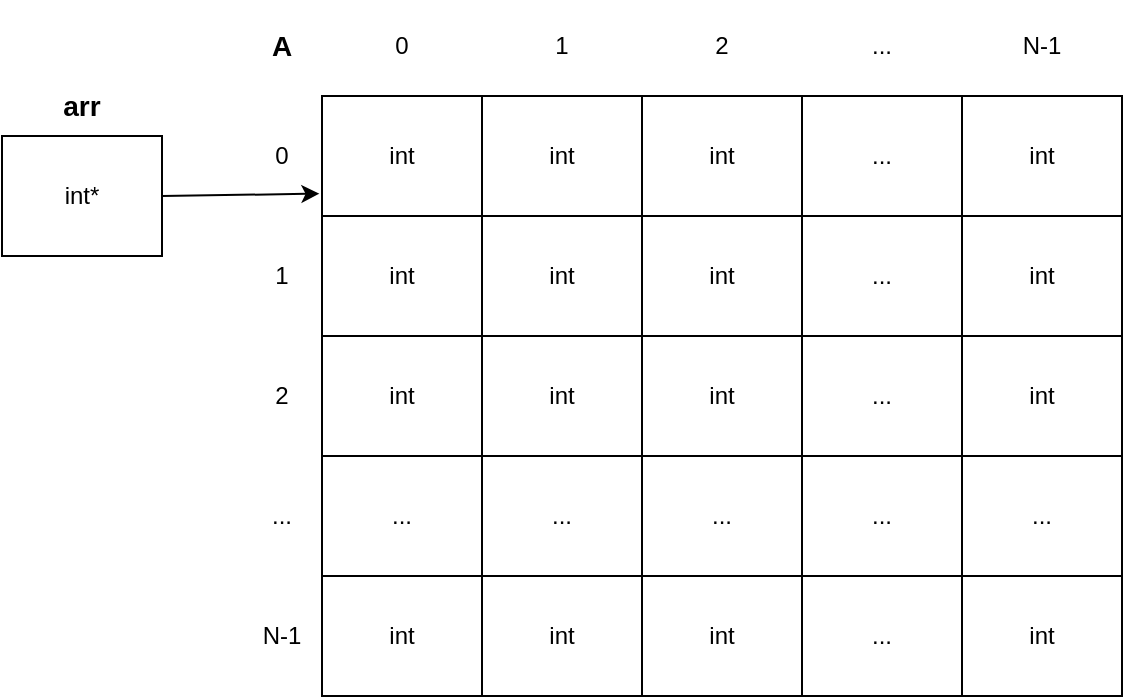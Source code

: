<mxfile version="21.3.8" type="github">
  <diagram name="Страница 1" id="xqyo1aCv6y1s4ilyNs6u">
    <mxGraphModel dx="789" dy="438" grid="1" gridSize="10" guides="1" tooltips="1" connect="1" arrows="1" fold="1" page="1" pageScale="1" pageWidth="827" pageHeight="1169" math="0" shadow="0">
      <root>
        <mxCell id="0" />
        <mxCell id="1" parent="0" />
        <mxCell id="ingsuzG6ATiphhRYlCw5-27" value="int" style="rounded=0;whiteSpace=wrap;html=1;" vertex="1" parent="1">
          <mxGeometry x="370" y="300" width="80" height="60" as="geometry" />
        </mxCell>
        <mxCell id="ingsuzG6ATiphhRYlCw5-28" value="int" style="rounded=0;whiteSpace=wrap;html=1;" vertex="1" parent="1">
          <mxGeometry x="610" y="300" width="80" height="60" as="geometry" />
        </mxCell>
        <mxCell id="ingsuzG6ATiphhRYlCw5-29" value="int" style="rounded=0;whiteSpace=wrap;html=1;" vertex="1" parent="1">
          <mxGeometry x="450" y="300" width="80" height="60" as="geometry" />
        </mxCell>
        <mxCell id="ingsuzG6ATiphhRYlCw5-30" value="int" style="rounded=0;whiteSpace=wrap;html=1;" vertex="1" parent="1">
          <mxGeometry x="290" y="300" width="80" height="60" as="geometry" />
        </mxCell>
        <mxCell id="ingsuzG6ATiphhRYlCw5-31" value="..." style="rounded=0;whiteSpace=wrap;html=1;" vertex="1" parent="1">
          <mxGeometry x="530" y="300" width="80" height="60" as="geometry" />
        </mxCell>
        <mxCell id="ingsuzG6ATiphhRYlCw5-32" value="int" style="rounded=0;whiteSpace=wrap;html=1;" vertex="1" parent="1">
          <mxGeometry x="370" y="360" width="80" height="60" as="geometry" />
        </mxCell>
        <mxCell id="ingsuzG6ATiphhRYlCw5-33" value="int" style="rounded=0;whiteSpace=wrap;html=1;" vertex="1" parent="1">
          <mxGeometry x="610" y="360" width="80" height="60" as="geometry" />
        </mxCell>
        <mxCell id="ingsuzG6ATiphhRYlCw5-34" value="int" style="rounded=0;whiteSpace=wrap;html=1;" vertex="1" parent="1">
          <mxGeometry x="450" y="360" width="80" height="60" as="geometry" />
        </mxCell>
        <mxCell id="ingsuzG6ATiphhRYlCw5-35" value="int" style="rounded=0;whiteSpace=wrap;html=1;" vertex="1" parent="1">
          <mxGeometry x="290" y="360" width="80" height="60" as="geometry" />
        </mxCell>
        <mxCell id="ingsuzG6ATiphhRYlCw5-36" value="..." style="rounded=0;whiteSpace=wrap;html=1;" vertex="1" parent="1">
          <mxGeometry x="530" y="360" width="80" height="60" as="geometry" />
        </mxCell>
        <mxCell id="ingsuzG6ATiphhRYlCw5-37" value="int" style="rounded=0;whiteSpace=wrap;html=1;" vertex="1" parent="1">
          <mxGeometry x="370" y="420" width="80" height="60" as="geometry" />
        </mxCell>
        <mxCell id="ingsuzG6ATiphhRYlCw5-38" value="int" style="rounded=0;whiteSpace=wrap;html=1;" vertex="1" parent="1">
          <mxGeometry x="610" y="420" width="80" height="60" as="geometry" />
        </mxCell>
        <mxCell id="ingsuzG6ATiphhRYlCw5-39" value="int" style="rounded=0;whiteSpace=wrap;html=1;" vertex="1" parent="1">
          <mxGeometry x="450" y="420" width="80" height="60" as="geometry" />
        </mxCell>
        <mxCell id="ingsuzG6ATiphhRYlCw5-40" value="int" style="rounded=0;whiteSpace=wrap;html=1;" vertex="1" parent="1">
          <mxGeometry x="290" y="420" width="80" height="60" as="geometry" />
        </mxCell>
        <mxCell id="ingsuzG6ATiphhRYlCw5-41" value="..." style="rounded=0;whiteSpace=wrap;html=1;" vertex="1" parent="1">
          <mxGeometry x="530" y="420" width="80" height="60" as="geometry" />
        </mxCell>
        <mxCell id="ingsuzG6ATiphhRYlCw5-42" value="..." style="rounded=0;whiteSpace=wrap;html=1;" vertex="1" parent="1">
          <mxGeometry x="370" y="480" width="80" height="60" as="geometry" />
        </mxCell>
        <mxCell id="ingsuzG6ATiphhRYlCw5-43" value="..." style="rounded=0;whiteSpace=wrap;html=1;" vertex="1" parent="1">
          <mxGeometry x="610" y="480" width="80" height="60" as="geometry" />
        </mxCell>
        <mxCell id="ingsuzG6ATiphhRYlCw5-44" value="..." style="rounded=0;whiteSpace=wrap;html=1;" vertex="1" parent="1">
          <mxGeometry x="450" y="480" width="80" height="60" as="geometry" />
        </mxCell>
        <mxCell id="ingsuzG6ATiphhRYlCw5-45" value="..." style="rounded=0;whiteSpace=wrap;html=1;" vertex="1" parent="1">
          <mxGeometry x="290" y="480" width="80" height="60" as="geometry" />
        </mxCell>
        <mxCell id="ingsuzG6ATiphhRYlCw5-46" value="..." style="rounded=0;whiteSpace=wrap;html=1;" vertex="1" parent="1">
          <mxGeometry x="530" y="480" width="80" height="60" as="geometry" />
        </mxCell>
        <mxCell id="ingsuzG6ATiphhRYlCw5-47" value="int" style="rounded=0;whiteSpace=wrap;html=1;" vertex="1" parent="1">
          <mxGeometry x="370" y="540" width="80" height="60" as="geometry" />
        </mxCell>
        <mxCell id="ingsuzG6ATiphhRYlCw5-48" value="int" style="rounded=0;whiteSpace=wrap;html=1;" vertex="1" parent="1">
          <mxGeometry x="610" y="540" width="80" height="60" as="geometry" />
        </mxCell>
        <mxCell id="ingsuzG6ATiphhRYlCw5-49" value="int" style="rounded=0;whiteSpace=wrap;html=1;" vertex="1" parent="1">
          <mxGeometry x="450" y="540" width="80" height="60" as="geometry" />
        </mxCell>
        <mxCell id="ingsuzG6ATiphhRYlCw5-50" value="int" style="rounded=0;whiteSpace=wrap;html=1;" vertex="1" parent="1">
          <mxGeometry x="290" y="540" width="80" height="60" as="geometry" />
        </mxCell>
        <mxCell id="ingsuzG6ATiphhRYlCw5-51" value="..." style="rounded=0;whiteSpace=wrap;html=1;" vertex="1" parent="1">
          <mxGeometry x="530" y="540" width="80" height="60" as="geometry" />
        </mxCell>
        <mxCell id="ingsuzG6ATiphhRYlCw5-52" value="0" style="text;html=1;strokeColor=none;fillColor=none;align=center;verticalAlign=middle;whiteSpace=wrap;rounded=0;" vertex="1" parent="1">
          <mxGeometry x="300" y="260" width="60" height="30" as="geometry" />
        </mxCell>
        <mxCell id="ingsuzG6ATiphhRYlCw5-53" value="1" style="text;html=1;strokeColor=none;fillColor=none;align=center;verticalAlign=middle;whiteSpace=wrap;rounded=0;" vertex="1" parent="1">
          <mxGeometry x="380" y="260" width="60" height="30" as="geometry" />
        </mxCell>
        <mxCell id="ingsuzG6ATiphhRYlCw5-54" value="2" style="text;html=1;strokeColor=none;fillColor=none;align=center;verticalAlign=middle;whiteSpace=wrap;rounded=0;" vertex="1" parent="1">
          <mxGeometry x="460" y="260" width="60" height="30" as="geometry" />
        </mxCell>
        <mxCell id="ingsuzG6ATiphhRYlCw5-55" value="..." style="text;html=1;strokeColor=none;fillColor=none;align=center;verticalAlign=middle;whiteSpace=wrap;rounded=0;" vertex="1" parent="1">
          <mxGeometry x="540" y="260" width="60" height="30" as="geometry" />
        </mxCell>
        <mxCell id="ingsuzG6ATiphhRYlCw5-56" value="N-1" style="text;html=1;strokeColor=none;fillColor=none;align=center;verticalAlign=middle;whiteSpace=wrap;rounded=0;" vertex="1" parent="1">
          <mxGeometry x="620" y="260" width="60" height="30" as="geometry" />
        </mxCell>
        <mxCell id="ingsuzG6ATiphhRYlCw5-57" value="0" style="text;html=1;strokeColor=none;fillColor=none;align=center;verticalAlign=middle;whiteSpace=wrap;rounded=0;" vertex="1" parent="1">
          <mxGeometry x="240" y="315" width="60" height="30" as="geometry" />
        </mxCell>
        <mxCell id="ingsuzG6ATiphhRYlCw5-58" value="1" style="text;html=1;strokeColor=none;fillColor=none;align=center;verticalAlign=middle;whiteSpace=wrap;rounded=0;" vertex="1" parent="1">
          <mxGeometry x="240" y="375" width="60" height="30" as="geometry" />
        </mxCell>
        <mxCell id="ingsuzG6ATiphhRYlCw5-59" value="2" style="text;html=1;strokeColor=none;fillColor=none;align=center;verticalAlign=middle;whiteSpace=wrap;rounded=0;" vertex="1" parent="1">
          <mxGeometry x="240" y="435" width="60" height="30" as="geometry" />
        </mxCell>
        <mxCell id="ingsuzG6ATiphhRYlCw5-60" value="..." style="text;html=1;strokeColor=none;fillColor=none;align=center;verticalAlign=middle;whiteSpace=wrap;rounded=0;" vertex="1" parent="1">
          <mxGeometry x="240" y="495" width="60" height="30" as="geometry" />
        </mxCell>
        <mxCell id="ingsuzG6ATiphhRYlCw5-61" value="N-1" style="text;html=1;strokeColor=none;fillColor=none;align=center;verticalAlign=middle;whiteSpace=wrap;rounded=0;" vertex="1" parent="1">
          <mxGeometry x="240" y="555" width="60" height="30" as="geometry" />
        </mxCell>
        <mxCell id="ingsuzG6ATiphhRYlCw5-62" value="&lt;h3&gt;&lt;font style=&quot;font-size: 14px;&quot;&gt;A&lt;/font&gt;&lt;/h3&gt;" style="text;html=1;strokeColor=none;fillColor=none;align=center;verticalAlign=middle;whiteSpace=wrap;rounded=0;" vertex="1" parent="1">
          <mxGeometry x="240" y="260" width="60" height="30" as="geometry" />
        </mxCell>
        <mxCell id="ingsuzG6ATiphhRYlCw5-63" value="int*" style="rounded=0;whiteSpace=wrap;html=1;" vertex="1" parent="1">
          <mxGeometry x="130" y="320" width="80" height="60" as="geometry" />
        </mxCell>
        <mxCell id="ingsuzG6ATiphhRYlCw5-64" value="&lt;h3&gt;arr&lt;br&gt;&lt;/h3&gt;" style="text;html=1;strokeColor=none;fillColor=none;align=center;verticalAlign=middle;whiteSpace=wrap;rounded=0;" vertex="1" parent="1">
          <mxGeometry x="140" y="290" width="60" height="30" as="geometry" />
        </mxCell>
        <mxCell id="ingsuzG6ATiphhRYlCw5-66" value="" style="endArrow=classic;html=1;rounded=0;exitX=1;exitY=0.5;exitDx=0;exitDy=0;entryX=-0.016;entryY=0.814;entryDx=0;entryDy=0;entryPerimeter=0;" edge="1" parent="1" source="ingsuzG6ATiphhRYlCw5-63" target="ingsuzG6ATiphhRYlCw5-30">
          <mxGeometry width="50" height="50" relative="1" as="geometry">
            <mxPoint x="360" y="460" as="sourcePoint" />
            <mxPoint x="410" y="410" as="targetPoint" />
          </mxGeometry>
        </mxCell>
      </root>
    </mxGraphModel>
  </diagram>
</mxfile>
